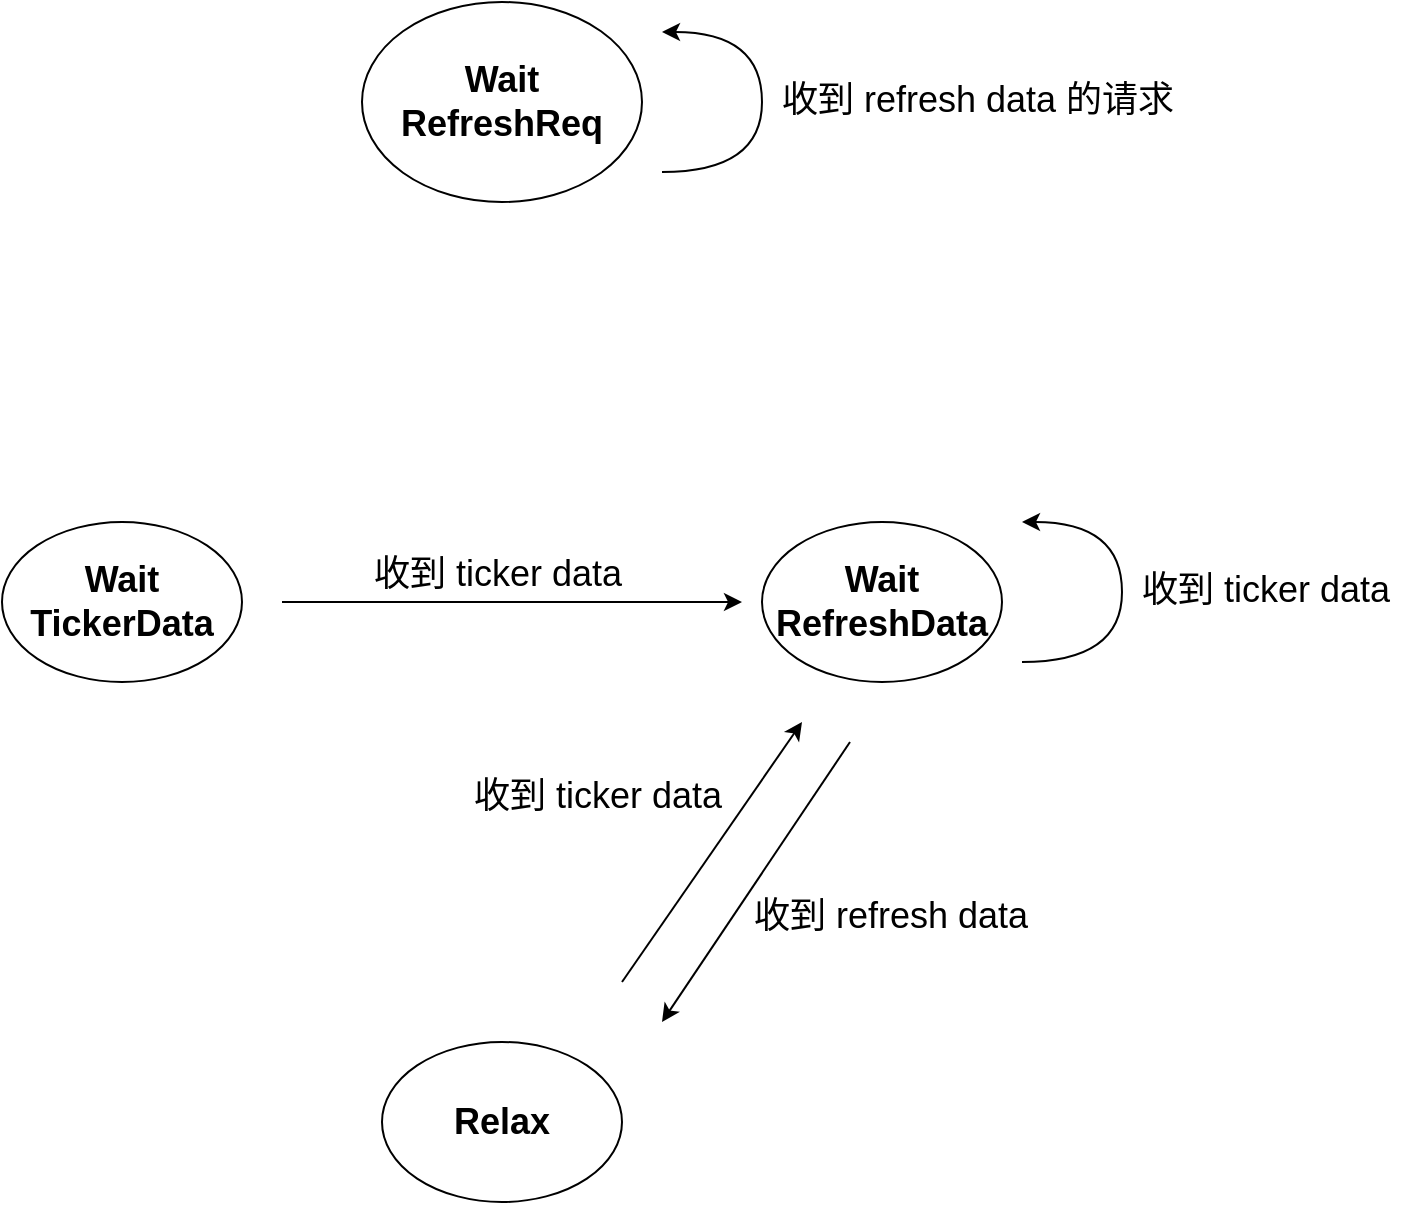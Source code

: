 <mxfile version="20.2.2" type="github"><diagram id="C5RBs43oDa-KdzZeNtuy" name="Page-1"><mxGraphModel dx="2062" dy="1154" grid="1" gridSize="10" guides="1" tooltips="1" connect="1" arrows="1" fold="1" page="1" pageScale="1" pageWidth="827" pageHeight="1169" math="0" shadow="0"><root><mxCell id="WIyWlLk6GJQsqaUBKTNV-0"/><mxCell id="WIyWlLk6GJQsqaUBKTNV-1" parent="WIyWlLk6GJQsqaUBKTNV-0"/><mxCell id="RvOH7EZxIjrcq0N_DRn_-0" value="&lt;b&gt;&lt;font style=&quot;font-size: 18px;&quot;&gt;Wait&lt;br&gt;RefreshReq&lt;/font&gt;&lt;/b&gt;" style="ellipse;whiteSpace=wrap;html=1;" vertex="1" parent="WIyWlLk6GJQsqaUBKTNV-1"><mxGeometry x="330" y="140" width="140" height="100" as="geometry"/></mxCell><mxCell id="RvOH7EZxIjrcq0N_DRn_-1" value="&lt;b&gt;&lt;font style=&quot;font-size: 18px;&quot;&gt;Wait&lt;br&gt;TickerData&lt;/font&gt;&lt;/b&gt;" style="ellipse;whiteSpace=wrap;html=1;" vertex="1" parent="WIyWlLk6GJQsqaUBKTNV-1"><mxGeometry x="150" y="400" width="120" height="80" as="geometry"/></mxCell><mxCell id="RvOH7EZxIjrcq0N_DRn_-2" value="&lt;b&gt;&lt;font style=&quot;font-size: 18px;&quot;&gt;Wait&lt;br&gt;RefreshData&lt;/font&gt;&lt;/b&gt;" style="ellipse;whiteSpace=wrap;html=1;" vertex="1" parent="WIyWlLk6GJQsqaUBKTNV-1"><mxGeometry x="530" y="400" width="120" height="80" as="geometry"/></mxCell><mxCell id="RvOH7EZxIjrcq0N_DRn_-3" value="&lt;b&gt;&lt;font style=&quot;font-size: 18px;&quot;&gt;Relax&lt;/font&gt;&lt;/b&gt;" style="ellipse;whiteSpace=wrap;html=1;" vertex="1" parent="WIyWlLk6GJQsqaUBKTNV-1"><mxGeometry x="340" y="660" width="120" height="80" as="geometry"/></mxCell><mxCell id="RvOH7EZxIjrcq0N_DRn_-4" value="" style="endArrow=classic;html=1;rounded=0;fontSize=18;" edge="1" parent="WIyWlLk6GJQsqaUBKTNV-1"><mxGeometry width="50" height="50" relative="1" as="geometry"><mxPoint x="290" y="440" as="sourcePoint"/><mxPoint x="520" y="440" as="targetPoint"/></mxGeometry></mxCell><mxCell id="RvOH7EZxIjrcq0N_DRn_-5" value="收到 ticker data" style="text;strokeColor=none;fillColor=none;align=left;verticalAlign=middle;spacingLeft=4;spacingRight=4;overflow=hidden;points=[[0,0.5],[1,0.5]];portConstraint=eastwest;rotatable=0;fontSize=18;" vertex="1" parent="WIyWlLk6GJQsqaUBKTNV-1"><mxGeometry x="330" y="409" width="140" height="30" as="geometry"/></mxCell><mxCell id="RvOH7EZxIjrcq0N_DRn_-10" value="" style="endArrow=classic;html=1;rounded=0;fontSize=18;" edge="1" parent="WIyWlLk6GJQsqaUBKTNV-1"><mxGeometry width="50" height="50" relative="1" as="geometry"><mxPoint x="460" y="630" as="sourcePoint"/><mxPoint x="550" y="500" as="targetPoint"/></mxGeometry></mxCell><mxCell id="RvOH7EZxIjrcq0N_DRn_-11" value="收到 ticker data" style="text;strokeColor=none;fillColor=none;align=left;verticalAlign=middle;spacingLeft=4;spacingRight=4;overflow=hidden;points=[[0,0.5],[1,0.5]];portConstraint=eastwest;rotatable=0;fontSize=18;" vertex="1" parent="WIyWlLk6GJQsqaUBKTNV-1"><mxGeometry x="380" y="520" width="140" height="30" as="geometry"/></mxCell><mxCell id="RvOH7EZxIjrcq0N_DRn_-12" value="" style="endArrow=classic;html=1;rounded=0;fontSize=18;" edge="1" parent="WIyWlLk6GJQsqaUBKTNV-1"><mxGeometry width="50" height="50" relative="1" as="geometry"><mxPoint x="574" y="510" as="sourcePoint"/><mxPoint x="480" y="650" as="targetPoint"/></mxGeometry></mxCell><mxCell id="RvOH7EZxIjrcq0N_DRn_-13" value="收到 refresh data" style="text;strokeColor=none;fillColor=none;align=left;verticalAlign=middle;spacingLeft=4;spacingRight=4;overflow=hidden;points=[[0,0.5],[1,0.5]];portConstraint=eastwest;rotatable=0;fontSize=18;" vertex="1" parent="WIyWlLk6GJQsqaUBKTNV-1"><mxGeometry x="520" y="580" width="220" height="30" as="geometry"/></mxCell><mxCell id="RvOH7EZxIjrcq0N_DRn_-14" value="" style="curved=1;endArrow=classic;html=1;rounded=0;fontSize=18;" edge="1" parent="WIyWlLk6GJQsqaUBKTNV-1"><mxGeometry width="50" height="50" relative="1" as="geometry"><mxPoint x="660" y="470" as="sourcePoint"/><mxPoint x="660" y="400" as="targetPoint"/><Array as="points"><mxPoint x="710" y="470"/><mxPoint x="710" y="400"/></Array></mxGeometry></mxCell><mxCell id="RvOH7EZxIjrcq0N_DRn_-15" value="收到 ticker data" style="text;strokeColor=none;fillColor=none;align=left;verticalAlign=middle;spacingLeft=4;spacingRight=4;overflow=hidden;points=[[0,0.5],[1,0.5]];portConstraint=eastwest;rotatable=0;fontSize=18;" vertex="1" parent="WIyWlLk6GJQsqaUBKTNV-1"><mxGeometry x="714" y="417" width="140" height="30" as="geometry"/></mxCell><mxCell id="RvOH7EZxIjrcq0N_DRn_-16" value="" style="curved=1;endArrow=classic;html=1;rounded=0;fontSize=18;" edge="1" parent="WIyWlLk6GJQsqaUBKTNV-1"><mxGeometry width="50" height="50" relative="1" as="geometry"><mxPoint x="480" y="225" as="sourcePoint"/><mxPoint x="480" y="155" as="targetPoint"/><Array as="points"><mxPoint x="530" y="225"/><mxPoint x="530" y="155"/></Array></mxGeometry></mxCell><mxCell id="RvOH7EZxIjrcq0N_DRn_-17" value="收到 refresh data 的请求" style="text;strokeColor=none;fillColor=none;align=left;verticalAlign=middle;spacingLeft=4;spacingRight=4;overflow=hidden;points=[[0,0.5],[1,0.5]];portConstraint=eastwest;rotatable=0;fontSize=18;" vertex="1" parent="WIyWlLk6GJQsqaUBKTNV-1"><mxGeometry x="534" y="172" width="276" height="30" as="geometry"/></mxCell></root></mxGraphModel></diagram></mxfile>